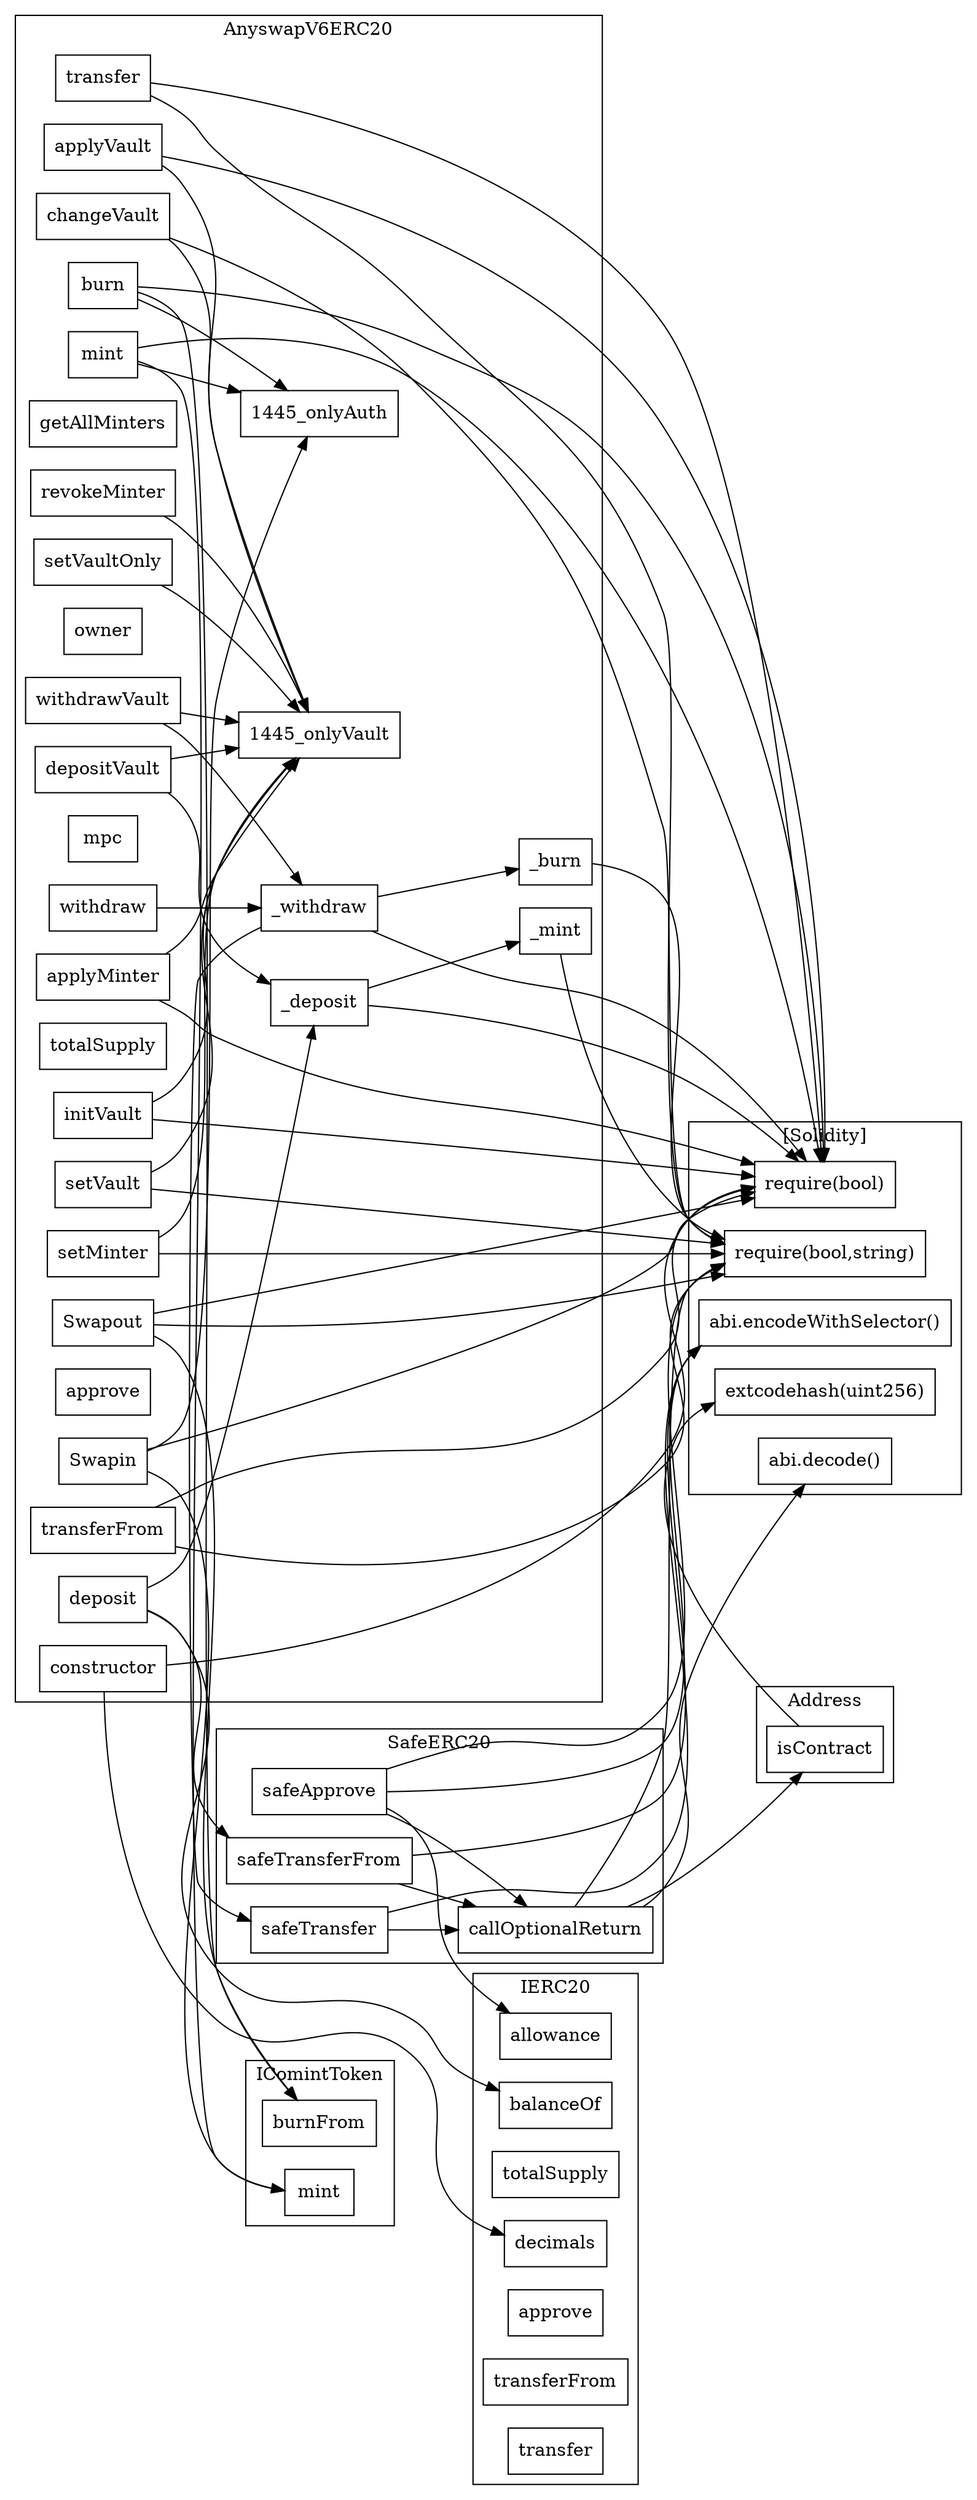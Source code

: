 strict digraph {
rankdir="LR"
node [shape=box]
subgraph cluster_1445_AnyswapV6ERC20 {
label = "AnyswapV6ERC20"
"1445_burn" [label="burn"]
"1445_Swapout" [label="Swapout"]
"1445_Swapin" [label="Swapin"]
"1445_applyMinter" [label="applyMinter"]
"1445_revokeMinter" [label="revokeMinter"]
"1445_getAllMinters" [label="getAllMinters"]
"1445__burn" [label="_burn"]
"1445_setVaultOnly" [label="setVaultOnly"]
"1445_withdraw" [label="withdraw"]
"1445_owner" [label="owner"]
"1445__mint" [label="_mint"]
"1445_initVault" [label="initVault"]
"1445_setVault" [label="setVault"]
"1445_mpc" [label="mpc"]
"1445_setMinter" [label="setMinter"]
"1445_depositVault" [label="depositVault"]
"1445_totalSupply" [label="totalSupply"]
"1445_transferFrom" [label="transferFrom"]
"1445_withdrawVault" [label="withdrawVault"]
"1445__withdraw" [label="_withdraw"]
"1445_constructor" [label="constructor"]
"1445_deposit" [label="deposit"]
"1445_approve" [label="approve"]
"1445__deposit" [label="_deposit"]
"1445_transfer" [label="transfer"]
"1445_applyVault" [label="applyVault"]
"1445_mint" [label="mint"]
"1445_changeVault" [label="changeVault"]
"1445_withdraw" -> "1445__withdraw"
"1445_Swapin" -> "1445_onlyAuth"
"1445_initVault" -> "1445_onlyVault"
"1445_burn" -> "1445_onlyAuth"
"1445_withdrawVault" -> "1445__withdraw"
"1445__deposit" -> "1445__mint"
"1445_revokeMinter" -> "1445_onlyVault"
"1445_setMinter" -> "1445_onlyVault"
"1445__withdraw" -> "1445__burn"
"1445_setVault" -> "1445_onlyVault"
"1445_depositVault" -> "1445_onlyVault"
"1445_mint" -> "1445_onlyAuth"
"1445_applyMinter" -> "1445_onlyVault"
"1445_withdrawVault" -> "1445_onlyVault"
"1445_setVaultOnly" -> "1445_onlyVault"
"1445_deposit" -> "1445__deposit"
"1445_changeVault" -> "1445_onlyVault"
"1445_depositVault" -> "1445__deposit"
"1445_applyVault" -> "1445_onlyVault"
}subgraph cluster_264_SafeERC20 {
label = "SafeERC20"
"264_safeTransferFrom" [label="safeTransferFrom"]
"264_safeTransfer" [label="safeTransfer"]
"264_safeApprove" [label="safeApprove"]
"264_callOptionalReturn" [label="callOptionalReturn"]
"264_safeTransferFrom" -> "264_callOptionalReturn"
"264_safeApprove" -> "264_callOptionalReturn"
"264_safeTransfer" -> "264_callOptionalReturn"
}subgraph cluster_74_IERC20 {
label = "IERC20"
"74_allowance" [label="allowance"]
"74_balanceOf" [label="balanceOf"]
"74_totalSupply" [label="totalSupply"]
"74_decimals" [label="decimals"]
"74_approve" [label="approve"]
"74_transferFrom" [label="transferFrom"]
"74_transfer" [label="transfer"]
}subgraph cluster_115_Address {
label = "Address"
"115_isContract" [label="isContract"]
}subgraph cluster_89_IComintToken {
label = "IComintToken"
"89_mint" [label="mint"]
"89_burnFrom" [label="burnFrom"]
}subgraph cluster_solidity {
label = "[Solidity]"
"abi.decode()" 
"require(bool)" 
"abi.encodeWithSelector()" 
"require(bool,string)" 
"extcodehash(uint256)" 
"1445_Swapin" -> "require(bool)"
"264_callOptionalReturn" -> "require(bool,string)"
"1445_transfer" -> "require(bool)"
"115_isContract" -> "extcodehash(uint256)"
"1445_setMinter" -> "require(bool,string)"
"1445_Swapout" -> "require(bool,string)"
"264_callOptionalReturn" -> "abi.decode()"
"1445_transferFrom" -> "require(bool)"
"264_safeApprove" -> "require(bool,string)"
"264_safeTransferFrom" -> "abi.encodeWithSelector()"
"264_safeApprove" -> "abi.encodeWithSelector()"
"1445_transferFrom" -> "require(bool,string)"
"1445_burn" -> "require(bool)"
"264_safeTransfer" -> "abi.encodeWithSelector()"
"1445__burn" -> "require(bool,string)"
"1445_constructor" -> "require(bool)"
"1445__deposit" -> "require(bool)"
"1445__mint" -> "require(bool,string)"
"1445_applyVault" -> "require(bool)"
"1445_mint" -> "require(bool)"
"1445__withdraw" -> "require(bool)"
"1445_changeVault" -> "require(bool,string)"
"1445_initVault" -> "require(bool)"
"1445_transfer" -> "require(bool,string)"
"1445_setVault" -> "require(bool,string)"
"1445_Swapout" -> "require(bool)"
"1445_applyMinter" -> "require(bool)"
}"1445__withdraw" -> "264_safeTransfer"
"1445_Swapout" -> "89_burnFrom"
"1445_burn" -> "89_burnFrom"
"1445_mint" -> "89_mint"
"1445_deposit" -> "264_safeTransferFrom"
"1445_Swapin" -> "89_mint"
"264_safeApprove" -> "74_allowance"
"1445_constructor" -> "74_decimals"
"264_callOptionalReturn" -> "115_isContract"
"1445_deposit" -> "74_balanceOf"
}